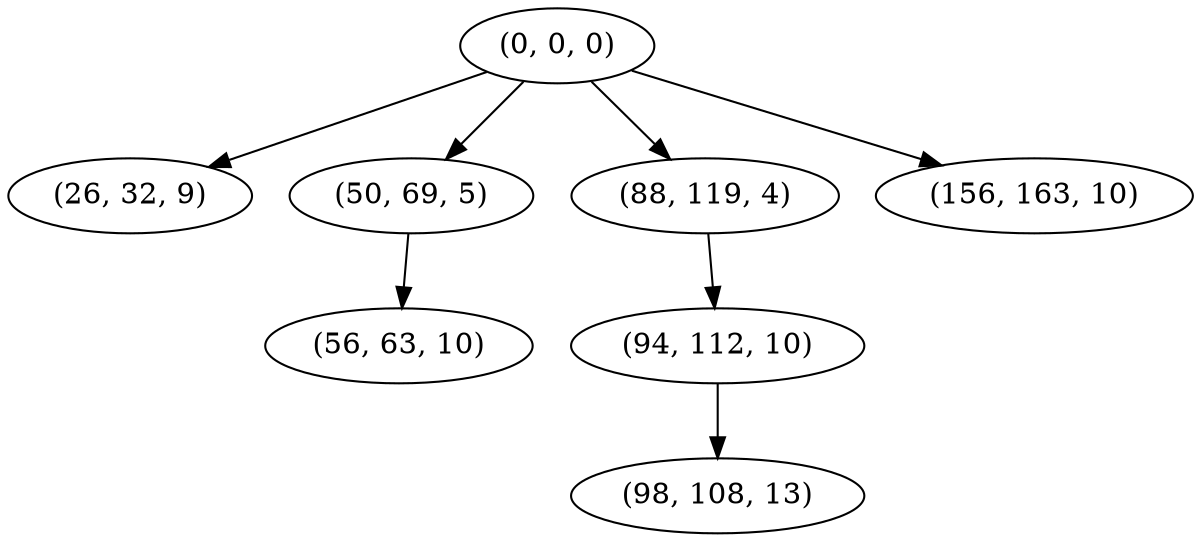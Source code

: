digraph tree {
    "(0, 0, 0)";
    "(26, 32, 9)";
    "(50, 69, 5)";
    "(56, 63, 10)";
    "(88, 119, 4)";
    "(94, 112, 10)";
    "(98, 108, 13)";
    "(156, 163, 10)";
    "(0, 0, 0)" -> "(26, 32, 9)";
    "(0, 0, 0)" -> "(50, 69, 5)";
    "(0, 0, 0)" -> "(88, 119, 4)";
    "(0, 0, 0)" -> "(156, 163, 10)";
    "(50, 69, 5)" -> "(56, 63, 10)";
    "(88, 119, 4)" -> "(94, 112, 10)";
    "(94, 112, 10)" -> "(98, 108, 13)";
}
